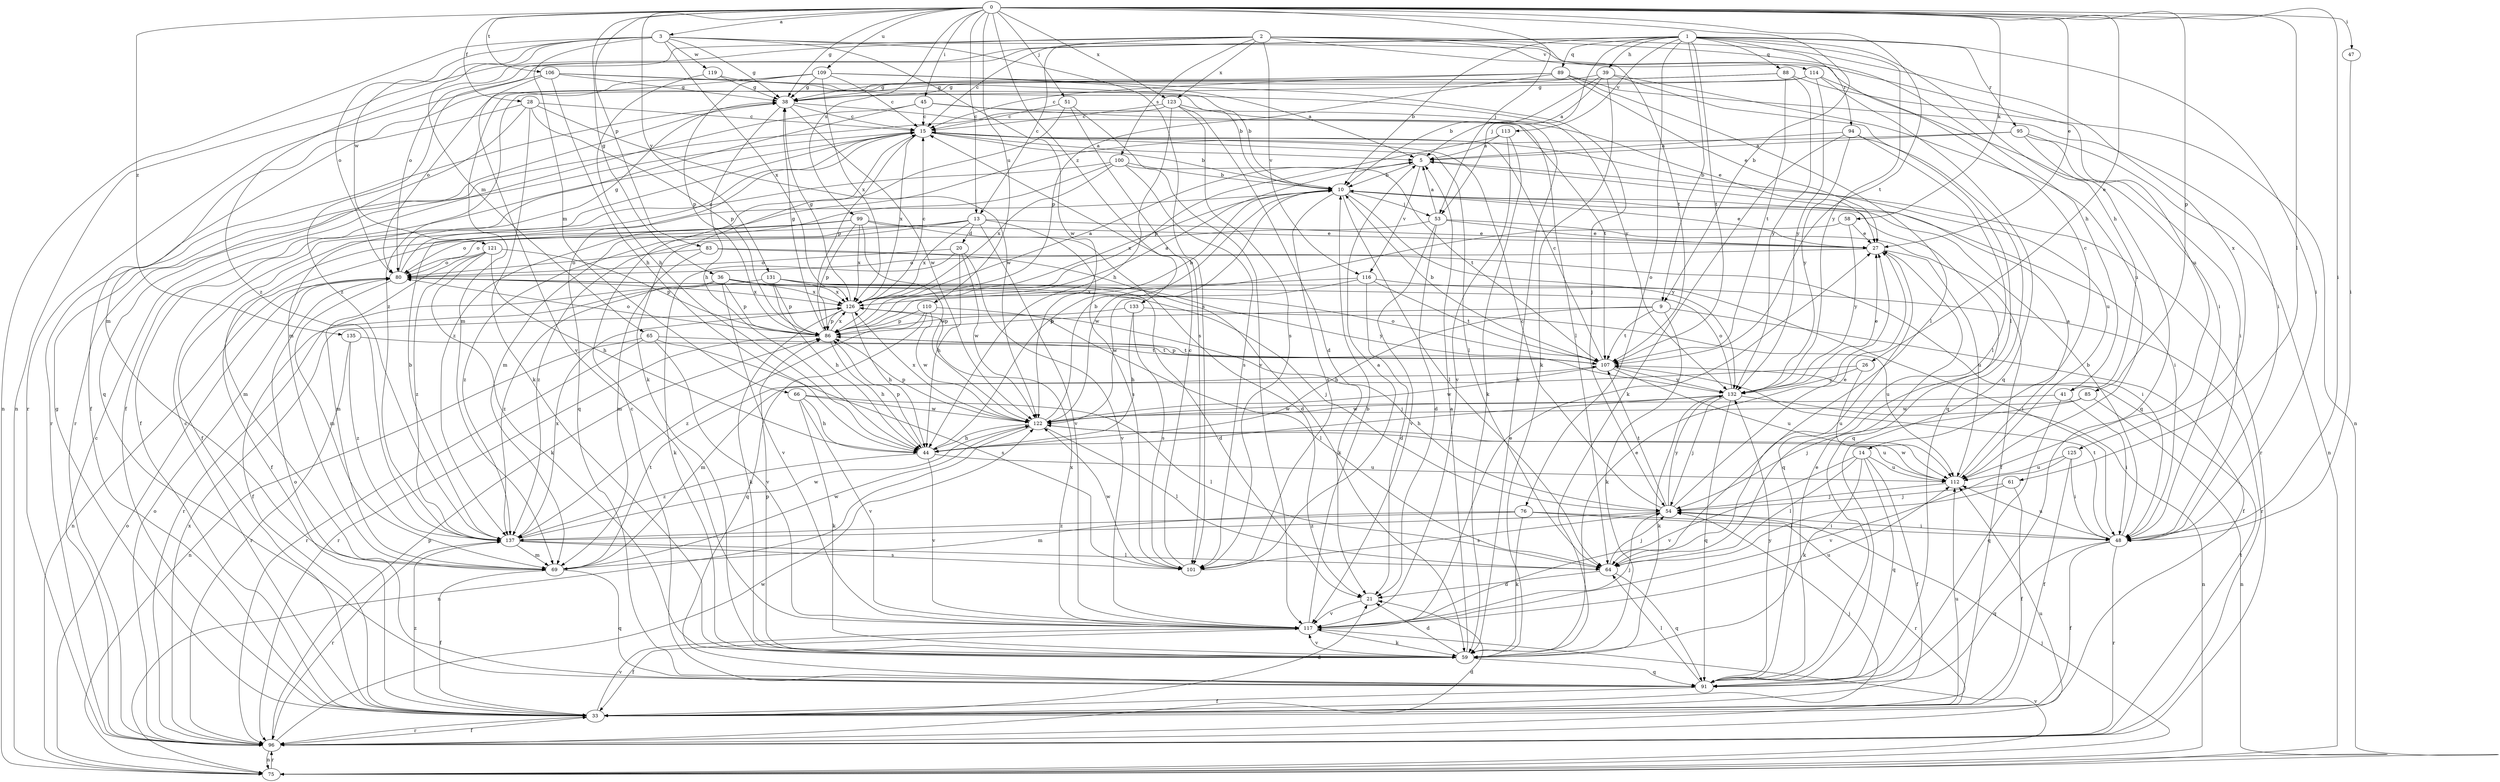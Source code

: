 strict digraph  {
0;
1;
2;
3;
5;
9;
10;
13;
14;
15;
20;
21;
26;
27;
28;
33;
36;
38;
39;
41;
44;
45;
47;
48;
51;
53;
54;
58;
59;
61;
64;
65;
66;
69;
75;
76;
80;
83;
85;
86;
88;
89;
91;
94;
95;
96;
99;
100;
101;
106;
107;
109;
110;
112;
113;
114;
116;
117;
119;
121;
122;
123;
125;
126;
131;
132;
133;
135;
137;
0 -> 3  [label=a];
0 -> 9  [label=b];
0 -> 13  [label=c];
0 -> 26  [label=e];
0 -> 27  [label=e];
0 -> 28  [label=f];
0 -> 36  [label=g];
0 -> 38  [label=g];
0 -> 45  [label=i];
0 -> 47  [label=i];
0 -> 48  [label=i];
0 -> 51  [label=j];
0 -> 53  [label=j];
0 -> 58  [label=k];
0 -> 61  [label=l];
0 -> 83  [label=p];
0 -> 85  [label=p];
0 -> 99  [label=s];
0 -> 106  [label=t];
0 -> 107  [label=t];
0 -> 109  [label=u];
0 -> 110  [label=u];
0 -> 123  [label=x];
0 -> 131  [label=y];
0 -> 133  [label=z];
0 -> 135  [label=z];
1 -> 9  [label=b];
1 -> 10  [label=b];
1 -> 39  [label=h];
1 -> 41  [label=h];
1 -> 48  [label=i];
1 -> 53  [label=j];
1 -> 76  [label=o];
1 -> 80  [label=o];
1 -> 88  [label=q];
1 -> 89  [label=q];
1 -> 94  [label=r];
1 -> 95  [label=r];
1 -> 107  [label=t];
1 -> 113  [label=v];
1 -> 132  [label=y];
1 -> 137  [label=z];
2 -> 13  [label=c];
2 -> 14  [label=c];
2 -> 15  [label=c];
2 -> 41  [label=h];
2 -> 75  [label=n];
2 -> 100  [label=s];
2 -> 107  [label=t];
2 -> 114  [label=v];
2 -> 116  [label=v];
2 -> 123  [label=x];
2 -> 125  [label=x];
2 -> 137  [label=z];
3 -> 38  [label=g];
3 -> 65  [label=m];
3 -> 66  [label=m];
3 -> 75  [label=n];
3 -> 80  [label=o];
3 -> 101  [label=s];
3 -> 112  [label=u];
3 -> 119  [label=w];
3 -> 121  [label=w];
3 -> 122  [label=w];
3 -> 126  [label=x];
5 -> 10  [label=b];
5 -> 96  [label=r];
5 -> 116  [label=v];
9 -> 33  [label=f];
9 -> 44  [label=h];
9 -> 59  [label=k];
9 -> 86  [label=p];
9 -> 107  [label=t];
10 -> 27  [label=e];
10 -> 48  [label=i];
10 -> 53  [label=j];
10 -> 64  [label=l];
10 -> 91  [label=q];
10 -> 101  [label=s];
10 -> 126  [label=x];
10 -> 132  [label=y];
13 -> 20  [label=d];
13 -> 27  [label=e];
13 -> 33  [label=f];
13 -> 80  [label=o];
13 -> 101  [label=s];
13 -> 117  [label=v];
13 -> 126  [label=x];
13 -> 137  [label=z];
14 -> 33  [label=f];
14 -> 59  [label=k];
14 -> 64  [label=l];
14 -> 91  [label=q];
14 -> 112  [label=u];
14 -> 117  [label=v];
15 -> 5  [label=a];
15 -> 10  [label=b];
15 -> 33  [label=f];
15 -> 64  [label=l];
15 -> 86  [label=p];
15 -> 91  [label=q];
15 -> 112  [label=u];
15 -> 126  [label=x];
20 -> 44  [label=h];
20 -> 59  [label=k];
20 -> 80  [label=o];
20 -> 117  [label=v];
20 -> 122  [label=w];
21 -> 117  [label=v];
26 -> 69  [label=m];
26 -> 112  [label=u];
26 -> 132  [label=y];
27 -> 80  [label=o];
27 -> 91  [label=q];
27 -> 112  [label=u];
28 -> 15  [label=c];
28 -> 33  [label=f];
28 -> 59  [label=k];
28 -> 86  [label=p];
28 -> 91  [label=q];
28 -> 122  [label=w];
33 -> 15  [label=c];
33 -> 21  [label=d];
33 -> 38  [label=g];
33 -> 54  [label=j];
33 -> 96  [label=r];
33 -> 112  [label=u];
33 -> 117  [label=v];
33 -> 137  [label=z];
36 -> 33  [label=f];
36 -> 48  [label=i];
36 -> 54  [label=j];
36 -> 86  [label=p];
36 -> 117  [label=v];
36 -> 126  [label=x];
36 -> 137  [label=z];
38 -> 15  [label=c];
38 -> 44  [label=h];
38 -> 96  [label=r];
38 -> 107  [label=t];
38 -> 122  [label=w];
39 -> 5  [label=a];
39 -> 10  [label=b];
39 -> 38  [label=g];
39 -> 59  [label=k];
39 -> 64  [label=l];
39 -> 112  [label=u];
41 -> 48  [label=i];
41 -> 91  [label=q];
41 -> 122  [label=w];
44 -> 10  [label=b];
44 -> 86  [label=p];
44 -> 112  [label=u];
44 -> 117  [label=v];
44 -> 137  [label=z];
45 -> 15  [label=c];
45 -> 27  [label=e];
45 -> 33  [label=f];
45 -> 64  [label=l];
45 -> 69  [label=m];
47 -> 48  [label=i];
48 -> 10  [label=b];
48 -> 33  [label=f];
48 -> 91  [label=q];
48 -> 96  [label=r];
48 -> 107  [label=t];
48 -> 112  [label=u];
51 -> 15  [label=c];
51 -> 59  [label=k];
51 -> 101  [label=s];
51 -> 117  [label=v];
53 -> 5  [label=a];
53 -> 21  [label=d];
53 -> 27  [label=e];
53 -> 33  [label=f];
53 -> 117  [label=v];
53 -> 137  [label=z];
54 -> 15  [label=c];
54 -> 27  [label=e];
54 -> 48  [label=i];
54 -> 101  [label=s];
54 -> 107  [label=t];
54 -> 132  [label=y];
54 -> 137  [label=z];
58 -> 27  [label=e];
58 -> 122  [label=w];
58 -> 132  [label=y];
59 -> 5  [label=a];
59 -> 21  [label=d];
59 -> 27  [label=e];
59 -> 86  [label=p];
59 -> 91  [label=q];
59 -> 117  [label=v];
61 -> 33  [label=f];
61 -> 54  [label=j];
61 -> 64  [label=l];
64 -> 21  [label=d];
64 -> 54  [label=j];
64 -> 91  [label=q];
65 -> 75  [label=n];
65 -> 96  [label=r];
65 -> 101  [label=s];
65 -> 107  [label=t];
65 -> 117  [label=v];
66 -> 44  [label=h];
66 -> 59  [label=k];
66 -> 64  [label=l];
66 -> 117  [label=v];
66 -> 122  [label=w];
69 -> 33  [label=f];
69 -> 91  [label=q];
69 -> 107  [label=t];
69 -> 122  [label=w];
75 -> 54  [label=j];
75 -> 80  [label=o];
75 -> 96  [label=r];
75 -> 117  [label=v];
76 -> 48  [label=i];
76 -> 59  [label=k];
76 -> 69  [label=m];
76 -> 96  [label=r];
76 -> 137  [label=z];
80 -> 15  [label=c];
80 -> 38  [label=g];
80 -> 69  [label=m];
80 -> 75  [label=n];
80 -> 126  [label=x];
83 -> 48  [label=i];
83 -> 59  [label=k];
83 -> 69  [label=m];
83 -> 80  [label=o];
85 -> 54  [label=j];
85 -> 75  [label=n];
85 -> 122  [label=w];
86 -> 5  [label=a];
86 -> 10  [label=b];
86 -> 38  [label=g];
86 -> 44  [label=h];
86 -> 80  [label=o];
86 -> 96  [label=r];
86 -> 107  [label=t];
86 -> 126  [label=x];
88 -> 38  [label=g];
88 -> 69  [label=m];
88 -> 75  [label=n];
88 -> 107  [label=t];
88 -> 132  [label=y];
89 -> 15  [label=c];
89 -> 27  [label=e];
89 -> 38  [label=g];
89 -> 48  [label=i];
89 -> 64  [label=l];
89 -> 86  [label=p];
91 -> 15  [label=c];
91 -> 27  [label=e];
91 -> 33  [label=f];
91 -> 64  [label=l];
91 -> 80  [label=o];
91 -> 132  [label=y];
94 -> 5  [label=a];
94 -> 59  [label=k];
94 -> 64  [label=l];
94 -> 91  [label=q];
94 -> 132  [label=y];
95 -> 5  [label=a];
95 -> 48  [label=i];
95 -> 75  [label=n];
95 -> 91  [label=q];
95 -> 137  [label=z];
96 -> 15  [label=c];
96 -> 21  [label=d];
96 -> 33  [label=f];
96 -> 75  [label=n];
96 -> 80  [label=o];
96 -> 86  [label=p];
96 -> 107  [label=t];
96 -> 112  [label=u];
96 -> 122  [label=w];
96 -> 126  [label=x];
99 -> 21  [label=d];
99 -> 27  [label=e];
99 -> 69  [label=m];
99 -> 80  [label=o];
99 -> 86  [label=p];
99 -> 122  [label=w];
99 -> 126  [label=x];
100 -> 10  [label=b];
100 -> 33  [label=f];
100 -> 69  [label=m];
100 -> 101  [label=s];
100 -> 107  [label=t];
100 -> 126  [label=x];
101 -> 5  [label=a];
101 -> 15  [label=c];
101 -> 122  [label=w];
106 -> 10  [label=b];
106 -> 38  [label=g];
106 -> 44  [label=h];
106 -> 96  [label=r];
106 -> 117  [label=v];
106 -> 132  [label=y];
107 -> 10  [label=b];
107 -> 15  [label=c];
107 -> 80  [label=o];
107 -> 86  [label=p];
107 -> 112  [label=u];
107 -> 122  [label=w];
107 -> 132  [label=y];
109 -> 5  [label=a];
109 -> 15  [label=c];
109 -> 38  [label=g];
109 -> 54  [label=j];
109 -> 69  [label=m];
109 -> 80  [label=o];
109 -> 86  [label=p];
109 -> 126  [label=x];
110 -> 64  [label=l];
110 -> 86  [label=p];
110 -> 91  [label=q];
110 -> 122  [label=w];
110 -> 137  [label=z];
112 -> 5  [label=a];
112 -> 54  [label=j];
112 -> 122  [label=w];
113 -> 5  [label=a];
113 -> 59  [label=k];
113 -> 86  [label=p];
113 -> 117  [label=v];
114 -> 38  [label=g];
114 -> 48  [label=i];
114 -> 91  [label=q];
114 -> 132  [label=y];
114 -> 137  [label=z];
116 -> 21  [label=d];
116 -> 96  [label=r];
116 -> 107  [label=t];
116 -> 122  [label=w];
116 -> 126  [label=x];
117 -> 10  [label=b];
117 -> 27  [label=e];
117 -> 33  [label=f];
117 -> 54  [label=j];
117 -> 59  [label=k];
117 -> 112  [label=u];
117 -> 126  [label=x];
119 -> 10  [label=b];
119 -> 38  [label=g];
119 -> 44  [label=h];
121 -> 44  [label=h];
121 -> 59  [label=k];
121 -> 69  [label=m];
121 -> 80  [label=o];
121 -> 86  [label=p];
121 -> 137  [label=z];
122 -> 10  [label=b];
122 -> 44  [label=h];
122 -> 64  [label=l];
122 -> 75  [label=n];
122 -> 86  [label=p];
122 -> 112  [label=u];
122 -> 126  [label=x];
123 -> 15  [label=c];
123 -> 21  [label=d];
123 -> 44  [label=h];
123 -> 59  [label=k];
123 -> 96  [label=r];
123 -> 101  [label=s];
125 -> 33  [label=f];
125 -> 48  [label=i];
125 -> 112  [label=u];
125 -> 117  [label=v];
126 -> 5  [label=a];
126 -> 15  [label=c];
126 -> 38  [label=g];
126 -> 44  [label=h];
126 -> 54  [label=j];
126 -> 59  [label=k];
126 -> 86  [label=p];
131 -> 21  [label=d];
131 -> 44  [label=h];
131 -> 86  [label=p];
131 -> 96  [label=r];
131 -> 126  [label=x];
131 -> 132  [label=y];
132 -> 27  [label=e];
132 -> 44  [label=h];
132 -> 54  [label=j];
132 -> 59  [label=k];
132 -> 75  [label=n];
132 -> 80  [label=o];
132 -> 91  [label=q];
132 -> 122  [label=w];
133 -> 44  [label=h];
133 -> 86  [label=p];
133 -> 101  [label=s];
133 -> 112  [label=u];
135 -> 96  [label=r];
135 -> 107  [label=t];
135 -> 137  [label=z];
137 -> 10  [label=b];
137 -> 64  [label=l];
137 -> 69  [label=m];
137 -> 96  [label=r];
137 -> 101  [label=s];
137 -> 122  [label=w];
137 -> 126  [label=x];
}
